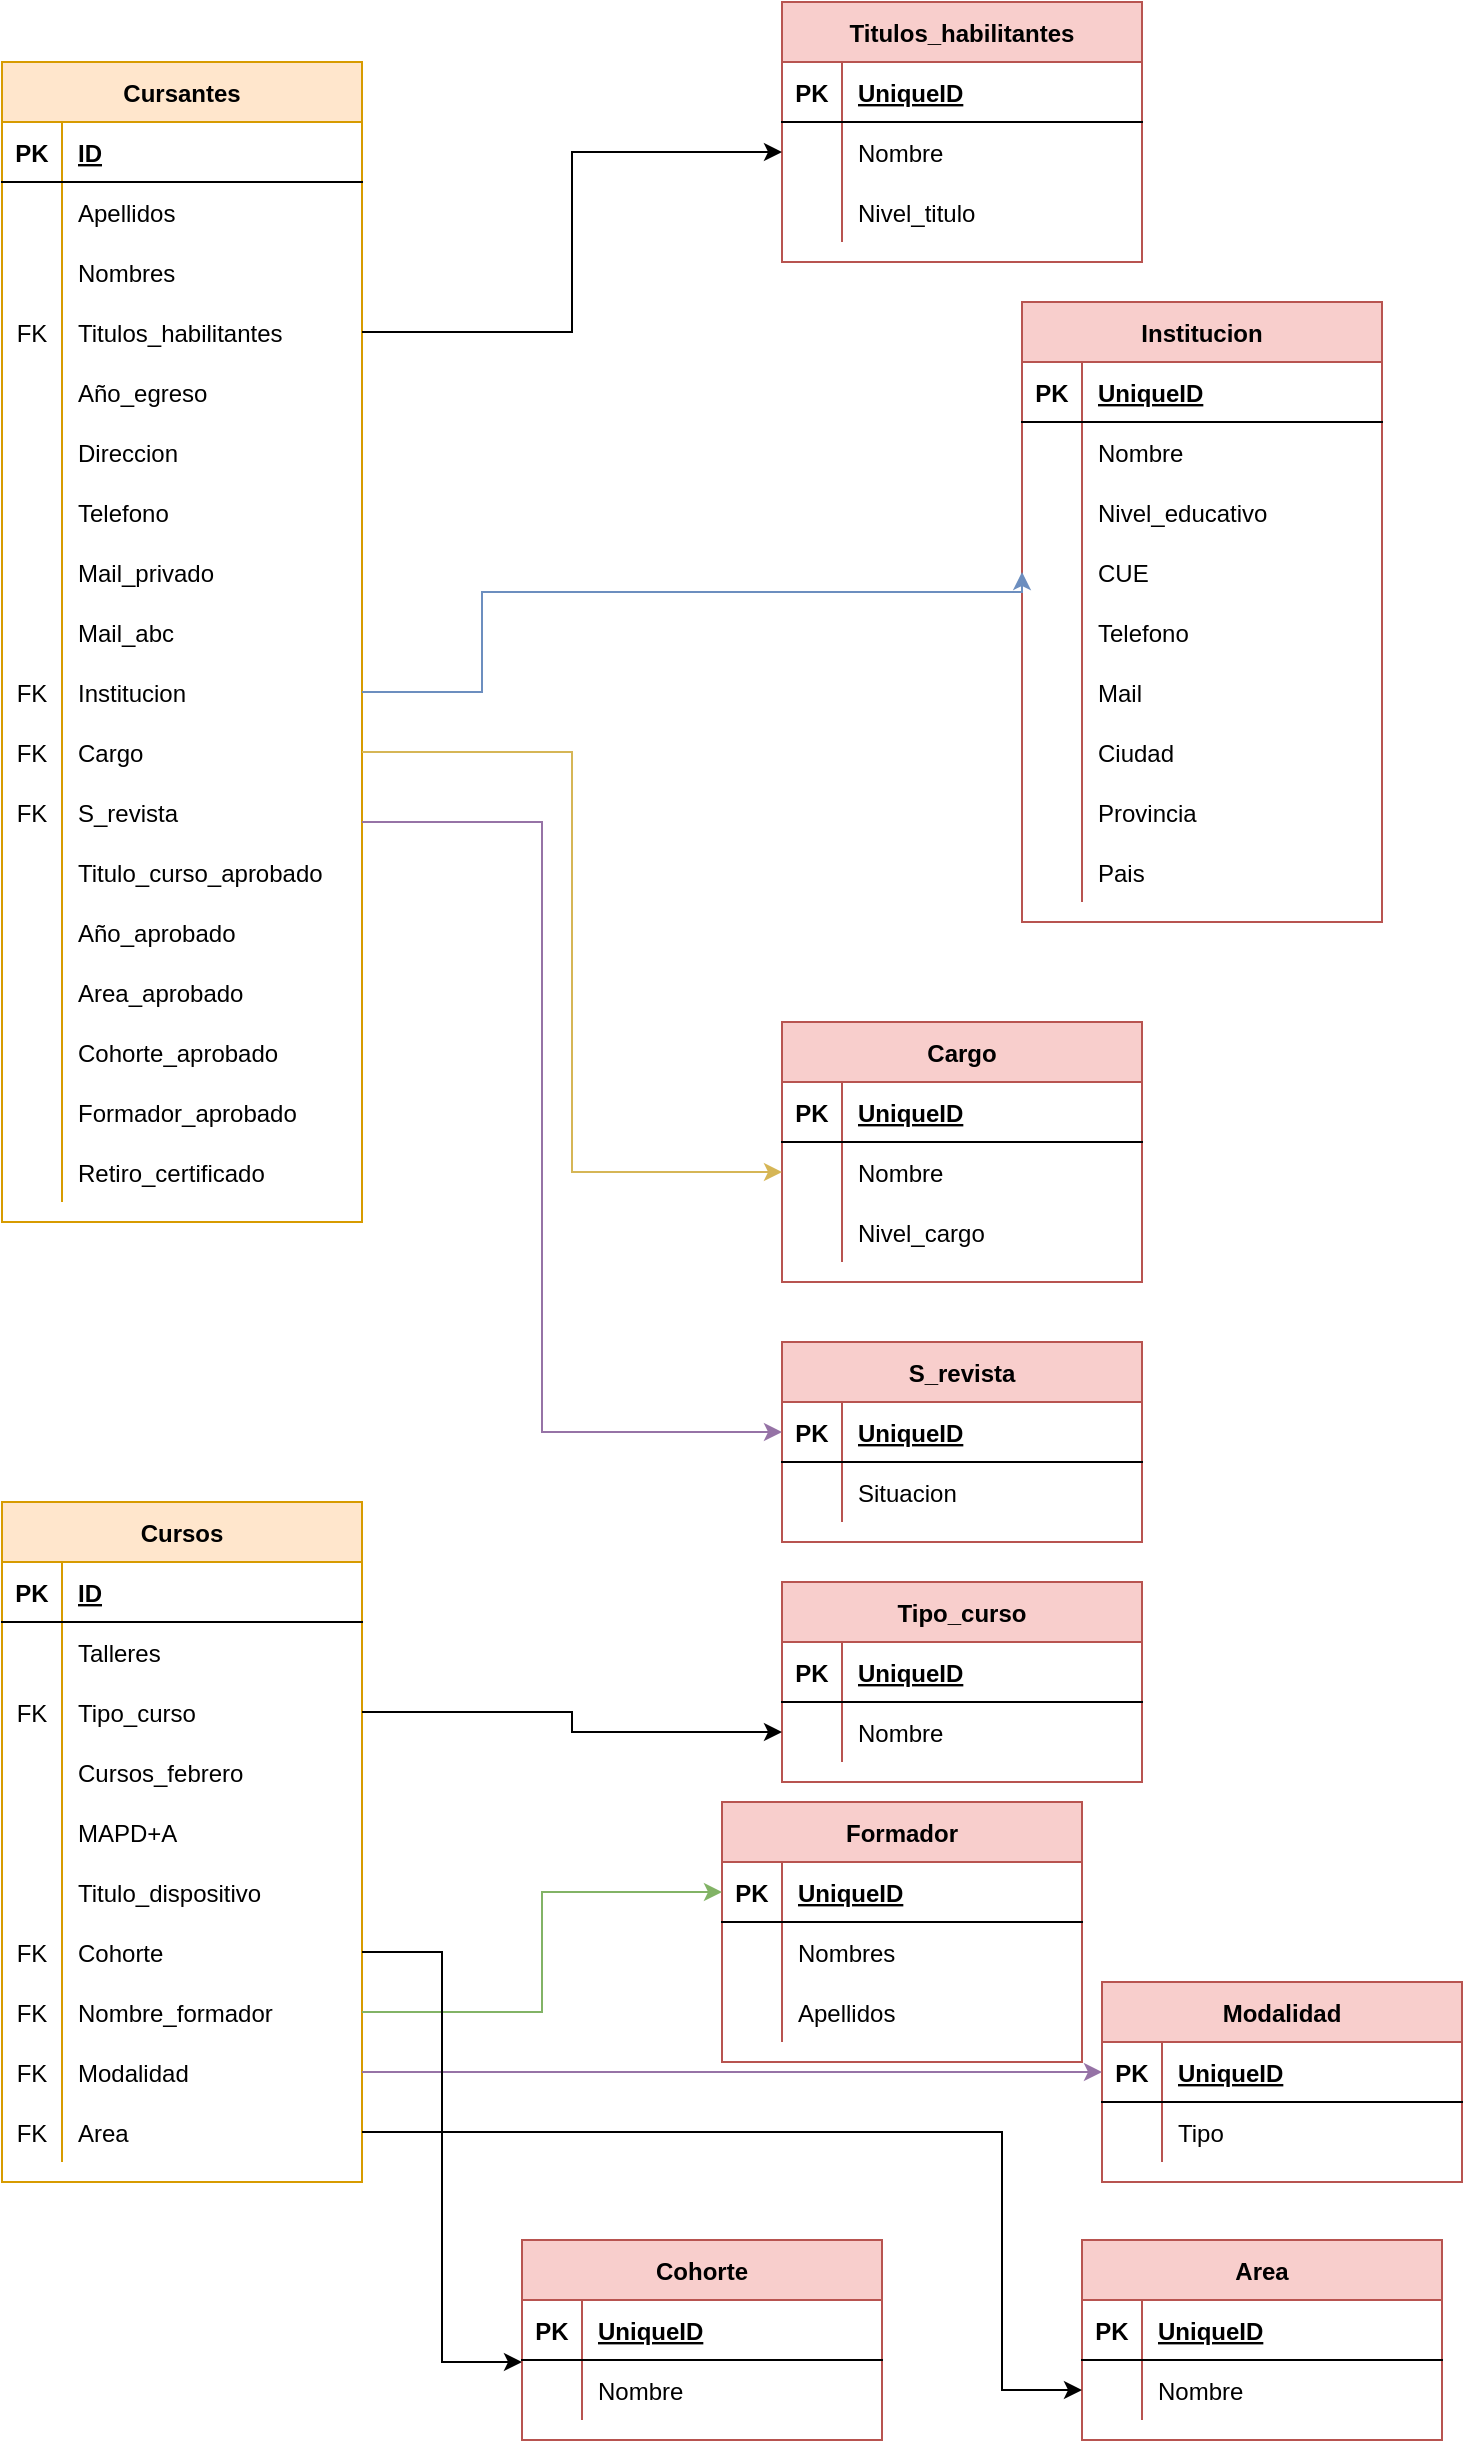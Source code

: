 <mxfile version="20.2.3" type="device"><diagram id="FNRrvBhP9yRuaOFuhVMb" name="Page-1"><mxGraphModel dx="868" dy="591" grid="1" gridSize="10" guides="1" tooltips="1" connect="1" arrows="1" fold="1" page="1" pageScale="1" pageWidth="827" pageHeight="1169" math="0" shadow="0"><root><mxCell id="0"/><mxCell id="1" parent="0"/><mxCell id="vqugeQpYWhQX2LAvd19Z-1" value="Cursantes" style="shape=table;startSize=30;container=1;collapsible=1;childLayout=tableLayout;fixedRows=1;rowLines=0;fontStyle=1;align=center;resizeLast=1;fillColor=#ffe6cc;strokeColor=#d79b00;" parent="1" vertex="1"><mxGeometry x="80" y="80" width="180" height="580" as="geometry"/></mxCell><mxCell id="vqugeQpYWhQX2LAvd19Z-2" value="" style="shape=tableRow;horizontal=0;startSize=0;swimlaneHead=0;swimlaneBody=0;fillColor=none;collapsible=0;dropTarget=0;points=[[0,0.5],[1,0.5]];portConstraint=eastwest;top=0;left=0;right=0;bottom=1;" parent="vqugeQpYWhQX2LAvd19Z-1" vertex="1"><mxGeometry y="30" width="180" height="30" as="geometry"/></mxCell><mxCell id="vqugeQpYWhQX2LAvd19Z-3" value="PK" style="shape=partialRectangle;connectable=0;fillColor=none;top=0;left=0;bottom=0;right=0;fontStyle=1;overflow=hidden;" parent="vqugeQpYWhQX2LAvd19Z-2" vertex="1"><mxGeometry width="30" height="30" as="geometry"><mxRectangle width="30" height="30" as="alternateBounds"/></mxGeometry></mxCell><mxCell id="vqugeQpYWhQX2LAvd19Z-4" value="ID" style="shape=partialRectangle;connectable=0;fillColor=none;top=0;left=0;bottom=0;right=0;align=left;spacingLeft=6;fontStyle=5;overflow=hidden;" parent="vqugeQpYWhQX2LAvd19Z-2" vertex="1"><mxGeometry x="30" width="150" height="30" as="geometry"><mxRectangle width="150" height="30" as="alternateBounds"/></mxGeometry></mxCell><mxCell id="vqugeQpYWhQX2LAvd19Z-5" value="" style="shape=tableRow;horizontal=0;startSize=0;swimlaneHead=0;swimlaneBody=0;fillColor=none;collapsible=0;dropTarget=0;points=[[0,0.5],[1,0.5]];portConstraint=eastwest;top=0;left=0;right=0;bottom=0;" parent="vqugeQpYWhQX2LAvd19Z-1" vertex="1"><mxGeometry y="60" width="180" height="30" as="geometry"/></mxCell><mxCell id="vqugeQpYWhQX2LAvd19Z-6" value="" style="shape=partialRectangle;connectable=0;fillColor=none;top=0;left=0;bottom=0;right=0;editable=1;overflow=hidden;" parent="vqugeQpYWhQX2LAvd19Z-5" vertex="1"><mxGeometry width="30" height="30" as="geometry"><mxRectangle width="30" height="30" as="alternateBounds"/></mxGeometry></mxCell><mxCell id="vqugeQpYWhQX2LAvd19Z-7" value="Apellidos    " style="shape=partialRectangle;connectable=0;fillColor=none;top=0;left=0;bottom=0;right=0;align=left;spacingLeft=6;overflow=hidden;" parent="vqugeQpYWhQX2LAvd19Z-5" vertex="1"><mxGeometry x="30" width="150" height="30" as="geometry"><mxRectangle width="150" height="30" as="alternateBounds"/></mxGeometry></mxCell><mxCell id="vqugeQpYWhQX2LAvd19Z-8" value="" style="shape=tableRow;horizontal=0;startSize=0;swimlaneHead=0;swimlaneBody=0;fillColor=none;collapsible=0;dropTarget=0;points=[[0,0.5],[1,0.5]];portConstraint=eastwest;top=0;left=0;right=0;bottom=0;" parent="vqugeQpYWhQX2LAvd19Z-1" vertex="1"><mxGeometry y="90" width="180" height="30" as="geometry"/></mxCell><mxCell id="vqugeQpYWhQX2LAvd19Z-9" value="" style="shape=partialRectangle;connectable=0;fillColor=none;top=0;left=0;bottom=0;right=0;editable=1;overflow=hidden;" parent="vqugeQpYWhQX2LAvd19Z-8" vertex="1"><mxGeometry width="30" height="30" as="geometry"><mxRectangle width="30" height="30" as="alternateBounds"/></mxGeometry></mxCell><mxCell id="vqugeQpYWhQX2LAvd19Z-10" value="Nombres" style="shape=partialRectangle;connectable=0;fillColor=none;top=0;left=0;bottom=0;right=0;align=left;spacingLeft=6;overflow=hidden;" parent="vqugeQpYWhQX2LAvd19Z-8" vertex="1"><mxGeometry x="30" width="150" height="30" as="geometry"><mxRectangle width="150" height="30" as="alternateBounds"/></mxGeometry></mxCell><mxCell id="vqugeQpYWhQX2LAvd19Z-11" value="" style="shape=tableRow;horizontal=0;startSize=0;swimlaneHead=0;swimlaneBody=0;fillColor=none;collapsible=0;dropTarget=0;points=[[0,0.5],[1,0.5]];portConstraint=eastwest;top=0;left=0;right=0;bottom=0;" parent="vqugeQpYWhQX2LAvd19Z-1" vertex="1"><mxGeometry y="120" width="180" height="30" as="geometry"/></mxCell><mxCell id="vqugeQpYWhQX2LAvd19Z-12" value="FK" style="shape=partialRectangle;connectable=0;fillColor=none;top=0;left=0;bottom=0;right=0;editable=1;overflow=hidden;" parent="vqugeQpYWhQX2LAvd19Z-11" vertex="1"><mxGeometry width="30" height="30" as="geometry"><mxRectangle width="30" height="30" as="alternateBounds"/></mxGeometry></mxCell><mxCell id="vqugeQpYWhQX2LAvd19Z-13" value="Titulos_habilitantes" style="shape=partialRectangle;connectable=0;fillColor=none;top=0;left=0;bottom=0;right=0;align=left;spacingLeft=6;overflow=hidden;" parent="vqugeQpYWhQX2LAvd19Z-11" vertex="1"><mxGeometry x="30" width="150" height="30" as="geometry"><mxRectangle width="150" height="30" as="alternateBounds"/></mxGeometry></mxCell><mxCell id="vqugeQpYWhQX2LAvd19Z-21" value="" style="shape=tableRow;horizontal=0;startSize=0;swimlaneHead=0;swimlaneBody=0;fillColor=none;collapsible=0;dropTarget=0;points=[[0,0.5],[1,0.5]];portConstraint=eastwest;top=0;left=0;right=0;bottom=0;" parent="vqugeQpYWhQX2LAvd19Z-1" vertex="1"><mxGeometry y="150" width="180" height="30" as="geometry"/></mxCell><mxCell id="vqugeQpYWhQX2LAvd19Z-22" value="" style="shape=partialRectangle;connectable=0;fillColor=none;top=0;left=0;bottom=0;right=0;editable=1;overflow=hidden;" parent="vqugeQpYWhQX2LAvd19Z-21" vertex="1"><mxGeometry width="30" height="30" as="geometry"><mxRectangle width="30" height="30" as="alternateBounds"/></mxGeometry></mxCell><mxCell id="vqugeQpYWhQX2LAvd19Z-23" value="Año_egreso" style="shape=partialRectangle;connectable=0;fillColor=none;top=0;left=0;bottom=0;right=0;align=left;spacingLeft=6;overflow=hidden;" parent="vqugeQpYWhQX2LAvd19Z-21" vertex="1"><mxGeometry x="30" width="150" height="30" as="geometry"><mxRectangle width="150" height="30" as="alternateBounds"/></mxGeometry></mxCell><mxCell id="vqugeQpYWhQX2LAvd19Z-30" value="" style="shape=tableRow;horizontal=0;startSize=0;swimlaneHead=0;swimlaneBody=0;fillColor=none;collapsible=0;dropTarget=0;points=[[0,0.5],[1,0.5]];portConstraint=eastwest;top=0;left=0;right=0;bottom=0;" parent="vqugeQpYWhQX2LAvd19Z-1" vertex="1"><mxGeometry y="180" width="180" height="30" as="geometry"/></mxCell><mxCell id="vqugeQpYWhQX2LAvd19Z-31" value="" style="shape=partialRectangle;connectable=0;fillColor=none;top=0;left=0;bottom=0;right=0;editable=1;overflow=hidden;" parent="vqugeQpYWhQX2LAvd19Z-30" vertex="1"><mxGeometry width="30" height="30" as="geometry"><mxRectangle width="30" height="30" as="alternateBounds"/></mxGeometry></mxCell><mxCell id="vqugeQpYWhQX2LAvd19Z-32" value="Direccion" style="shape=partialRectangle;connectable=0;fillColor=none;top=0;left=0;bottom=0;right=0;align=left;spacingLeft=6;overflow=hidden;" parent="vqugeQpYWhQX2LAvd19Z-30" vertex="1"><mxGeometry x="30" width="150" height="30" as="geometry"><mxRectangle width="150" height="30" as="alternateBounds"/></mxGeometry></mxCell><mxCell id="vqugeQpYWhQX2LAvd19Z-33" value="" style="shape=tableRow;horizontal=0;startSize=0;swimlaneHead=0;swimlaneBody=0;fillColor=none;collapsible=0;dropTarget=0;points=[[0,0.5],[1,0.5]];portConstraint=eastwest;top=0;left=0;right=0;bottom=0;" parent="vqugeQpYWhQX2LAvd19Z-1" vertex="1"><mxGeometry y="210" width="180" height="30" as="geometry"/></mxCell><mxCell id="vqugeQpYWhQX2LAvd19Z-34" value="" style="shape=partialRectangle;connectable=0;fillColor=none;top=0;left=0;bottom=0;right=0;editable=1;overflow=hidden;" parent="vqugeQpYWhQX2LAvd19Z-33" vertex="1"><mxGeometry width="30" height="30" as="geometry"><mxRectangle width="30" height="30" as="alternateBounds"/></mxGeometry></mxCell><mxCell id="vqugeQpYWhQX2LAvd19Z-35" value="Telefono" style="shape=partialRectangle;connectable=0;fillColor=none;top=0;left=0;bottom=0;right=0;align=left;spacingLeft=6;overflow=hidden;" parent="vqugeQpYWhQX2LAvd19Z-33" vertex="1"><mxGeometry x="30" width="150" height="30" as="geometry"><mxRectangle width="150" height="30" as="alternateBounds"/></mxGeometry></mxCell><mxCell id="vqugeQpYWhQX2LAvd19Z-36" value="" style="shape=tableRow;horizontal=0;startSize=0;swimlaneHead=0;swimlaneBody=0;fillColor=none;collapsible=0;dropTarget=0;points=[[0,0.5],[1,0.5]];portConstraint=eastwest;top=0;left=0;right=0;bottom=0;" parent="vqugeQpYWhQX2LAvd19Z-1" vertex="1"><mxGeometry y="240" width="180" height="30" as="geometry"/></mxCell><mxCell id="vqugeQpYWhQX2LAvd19Z-37" value="" style="shape=partialRectangle;connectable=0;fillColor=none;top=0;left=0;bottom=0;right=0;editable=1;overflow=hidden;" parent="vqugeQpYWhQX2LAvd19Z-36" vertex="1"><mxGeometry width="30" height="30" as="geometry"><mxRectangle width="30" height="30" as="alternateBounds"/></mxGeometry></mxCell><mxCell id="vqugeQpYWhQX2LAvd19Z-38" value="Mail_privado" style="shape=partialRectangle;connectable=0;fillColor=none;top=0;left=0;bottom=0;right=0;align=left;spacingLeft=6;overflow=hidden;" parent="vqugeQpYWhQX2LAvd19Z-36" vertex="1"><mxGeometry x="30" width="150" height="30" as="geometry"><mxRectangle width="150" height="30" as="alternateBounds"/></mxGeometry></mxCell><mxCell id="vqugeQpYWhQX2LAvd19Z-39" value="" style="shape=tableRow;horizontal=0;startSize=0;swimlaneHead=0;swimlaneBody=0;fillColor=none;collapsible=0;dropTarget=0;points=[[0,0.5],[1,0.5]];portConstraint=eastwest;top=0;left=0;right=0;bottom=0;" parent="vqugeQpYWhQX2LAvd19Z-1" vertex="1"><mxGeometry y="270" width="180" height="30" as="geometry"/></mxCell><mxCell id="vqugeQpYWhQX2LAvd19Z-40" value="" style="shape=partialRectangle;connectable=0;fillColor=none;top=0;left=0;bottom=0;right=0;editable=1;overflow=hidden;" parent="vqugeQpYWhQX2LAvd19Z-39" vertex="1"><mxGeometry width="30" height="30" as="geometry"><mxRectangle width="30" height="30" as="alternateBounds"/></mxGeometry></mxCell><mxCell id="vqugeQpYWhQX2LAvd19Z-41" value="Mail_abc" style="shape=partialRectangle;connectable=0;fillColor=none;top=0;left=0;bottom=0;right=0;align=left;spacingLeft=6;overflow=hidden;" parent="vqugeQpYWhQX2LAvd19Z-39" vertex="1"><mxGeometry x="30" width="150" height="30" as="geometry"><mxRectangle width="150" height="30" as="alternateBounds"/></mxGeometry></mxCell><mxCell id="vqugeQpYWhQX2LAvd19Z-45" value="" style="shape=tableRow;horizontal=0;startSize=0;swimlaneHead=0;swimlaneBody=0;fillColor=none;collapsible=0;dropTarget=0;points=[[0,0.5],[1,0.5]];portConstraint=eastwest;top=0;left=0;right=0;bottom=0;" parent="vqugeQpYWhQX2LAvd19Z-1" vertex="1"><mxGeometry y="300" width="180" height="30" as="geometry"/></mxCell><mxCell id="vqugeQpYWhQX2LAvd19Z-46" value="FK" style="shape=partialRectangle;connectable=0;fillColor=none;top=0;left=0;bottom=0;right=0;editable=1;overflow=hidden;" parent="vqugeQpYWhQX2LAvd19Z-45" vertex="1"><mxGeometry width="30" height="30" as="geometry"><mxRectangle width="30" height="30" as="alternateBounds"/></mxGeometry></mxCell><mxCell id="vqugeQpYWhQX2LAvd19Z-47" value="Institucion" style="shape=partialRectangle;connectable=0;fillColor=none;top=0;left=0;bottom=0;right=0;align=left;spacingLeft=6;overflow=hidden;" parent="vqugeQpYWhQX2LAvd19Z-45" vertex="1"><mxGeometry x="30" width="150" height="30" as="geometry"><mxRectangle width="150" height="30" as="alternateBounds"/></mxGeometry></mxCell><mxCell id="vqugeQpYWhQX2LAvd19Z-51" value="" style="shape=tableRow;horizontal=0;startSize=0;swimlaneHead=0;swimlaneBody=0;fillColor=none;collapsible=0;dropTarget=0;points=[[0,0.5],[1,0.5]];portConstraint=eastwest;top=0;left=0;right=0;bottom=0;" parent="vqugeQpYWhQX2LAvd19Z-1" vertex="1"><mxGeometry y="330" width="180" height="30" as="geometry"/></mxCell><mxCell id="vqugeQpYWhQX2LAvd19Z-52" value="FK" style="shape=partialRectangle;connectable=0;fillColor=none;top=0;left=0;bottom=0;right=0;editable=1;overflow=hidden;" parent="vqugeQpYWhQX2LAvd19Z-51" vertex="1"><mxGeometry width="30" height="30" as="geometry"><mxRectangle width="30" height="30" as="alternateBounds"/></mxGeometry></mxCell><mxCell id="vqugeQpYWhQX2LAvd19Z-53" value="Cargo" style="shape=partialRectangle;connectable=0;fillColor=none;top=0;left=0;bottom=0;right=0;align=left;spacingLeft=6;overflow=hidden;" parent="vqugeQpYWhQX2LAvd19Z-51" vertex="1"><mxGeometry x="30" width="150" height="30" as="geometry"><mxRectangle width="150" height="30" as="alternateBounds"/></mxGeometry></mxCell><mxCell id="vqugeQpYWhQX2LAvd19Z-57" value="" style="shape=tableRow;horizontal=0;startSize=0;swimlaneHead=0;swimlaneBody=0;fillColor=none;collapsible=0;dropTarget=0;points=[[0,0.5],[1,0.5]];portConstraint=eastwest;top=0;left=0;right=0;bottom=0;" parent="vqugeQpYWhQX2LAvd19Z-1" vertex="1"><mxGeometry y="360" width="180" height="30" as="geometry"/></mxCell><mxCell id="vqugeQpYWhQX2LAvd19Z-58" value="FK" style="shape=partialRectangle;connectable=0;fillColor=none;top=0;left=0;bottom=0;right=0;editable=1;overflow=hidden;" parent="vqugeQpYWhQX2LAvd19Z-57" vertex="1"><mxGeometry width="30" height="30" as="geometry"><mxRectangle width="30" height="30" as="alternateBounds"/></mxGeometry></mxCell><mxCell id="vqugeQpYWhQX2LAvd19Z-59" value="S_revista" style="shape=partialRectangle;connectable=0;fillColor=none;top=0;left=0;bottom=0;right=0;align=left;spacingLeft=6;overflow=hidden;" parent="vqugeQpYWhQX2LAvd19Z-57" vertex="1"><mxGeometry x="30" width="150" height="30" as="geometry"><mxRectangle width="150" height="30" as="alternateBounds"/></mxGeometry></mxCell><mxCell id="vqugeQpYWhQX2LAvd19Z-60" value="" style="shape=tableRow;horizontal=0;startSize=0;swimlaneHead=0;swimlaneBody=0;fillColor=none;collapsible=0;dropTarget=0;points=[[0,0.5],[1,0.5]];portConstraint=eastwest;top=0;left=0;right=0;bottom=0;" parent="vqugeQpYWhQX2LAvd19Z-1" vertex="1"><mxGeometry y="390" width="180" height="30" as="geometry"/></mxCell><mxCell id="vqugeQpYWhQX2LAvd19Z-61" value="" style="shape=partialRectangle;connectable=0;fillColor=none;top=0;left=0;bottom=0;right=0;editable=1;overflow=hidden;" parent="vqugeQpYWhQX2LAvd19Z-60" vertex="1"><mxGeometry width="30" height="30" as="geometry"><mxRectangle width="30" height="30" as="alternateBounds"/></mxGeometry></mxCell><mxCell id="vqugeQpYWhQX2LAvd19Z-62" value="Titulo_curso_aprobado" style="shape=partialRectangle;connectable=0;fillColor=none;top=0;left=0;bottom=0;right=0;align=left;spacingLeft=6;overflow=hidden;" parent="vqugeQpYWhQX2LAvd19Z-60" vertex="1"><mxGeometry x="30" width="150" height="30" as="geometry"><mxRectangle width="150" height="30" as="alternateBounds"/></mxGeometry></mxCell><mxCell id="vqugeQpYWhQX2LAvd19Z-63" value="" style="shape=tableRow;horizontal=0;startSize=0;swimlaneHead=0;swimlaneBody=0;fillColor=none;collapsible=0;dropTarget=0;points=[[0,0.5],[1,0.5]];portConstraint=eastwest;top=0;left=0;right=0;bottom=0;" parent="vqugeQpYWhQX2LAvd19Z-1" vertex="1"><mxGeometry y="420" width="180" height="30" as="geometry"/></mxCell><mxCell id="vqugeQpYWhQX2LAvd19Z-64" value="" style="shape=partialRectangle;connectable=0;fillColor=none;top=0;left=0;bottom=0;right=0;editable=1;overflow=hidden;" parent="vqugeQpYWhQX2LAvd19Z-63" vertex="1"><mxGeometry width="30" height="30" as="geometry"><mxRectangle width="30" height="30" as="alternateBounds"/></mxGeometry></mxCell><mxCell id="vqugeQpYWhQX2LAvd19Z-65" value="Año_aprobado" style="shape=partialRectangle;connectable=0;fillColor=none;top=0;left=0;bottom=0;right=0;align=left;spacingLeft=6;overflow=hidden;" parent="vqugeQpYWhQX2LAvd19Z-63" vertex="1"><mxGeometry x="30" width="150" height="30" as="geometry"><mxRectangle width="150" height="30" as="alternateBounds"/></mxGeometry></mxCell><mxCell id="vqugeQpYWhQX2LAvd19Z-66" value="" style="shape=tableRow;horizontal=0;startSize=0;swimlaneHead=0;swimlaneBody=0;fillColor=none;collapsible=0;dropTarget=0;points=[[0,0.5],[1,0.5]];portConstraint=eastwest;top=0;left=0;right=0;bottom=0;" parent="vqugeQpYWhQX2LAvd19Z-1" vertex="1"><mxGeometry y="450" width="180" height="30" as="geometry"/></mxCell><mxCell id="vqugeQpYWhQX2LAvd19Z-67" value="" style="shape=partialRectangle;connectable=0;fillColor=none;top=0;left=0;bottom=0;right=0;editable=1;overflow=hidden;" parent="vqugeQpYWhQX2LAvd19Z-66" vertex="1"><mxGeometry width="30" height="30" as="geometry"><mxRectangle width="30" height="30" as="alternateBounds"/></mxGeometry></mxCell><mxCell id="vqugeQpYWhQX2LAvd19Z-68" value="Area_aprobado" style="shape=partialRectangle;connectable=0;fillColor=none;top=0;left=0;bottom=0;right=0;align=left;spacingLeft=6;overflow=hidden;" parent="vqugeQpYWhQX2LAvd19Z-66" vertex="1"><mxGeometry x="30" width="150" height="30" as="geometry"><mxRectangle width="150" height="30" as="alternateBounds"/></mxGeometry></mxCell><mxCell id="vqugeQpYWhQX2LAvd19Z-69" value="" style="shape=tableRow;horizontal=0;startSize=0;swimlaneHead=0;swimlaneBody=0;fillColor=none;collapsible=0;dropTarget=0;points=[[0,0.5],[1,0.5]];portConstraint=eastwest;top=0;left=0;right=0;bottom=0;" parent="vqugeQpYWhQX2LAvd19Z-1" vertex="1"><mxGeometry y="480" width="180" height="30" as="geometry"/></mxCell><mxCell id="vqugeQpYWhQX2LAvd19Z-70" value="" style="shape=partialRectangle;connectable=0;fillColor=none;top=0;left=0;bottom=0;right=0;editable=1;overflow=hidden;" parent="vqugeQpYWhQX2LAvd19Z-69" vertex="1"><mxGeometry width="30" height="30" as="geometry"><mxRectangle width="30" height="30" as="alternateBounds"/></mxGeometry></mxCell><mxCell id="vqugeQpYWhQX2LAvd19Z-71" value="Cohorte_aprobado" style="shape=partialRectangle;connectable=0;fillColor=none;top=0;left=0;bottom=0;right=0;align=left;spacingLeft=6;overflow=hidden;" parent="vqugeQpYWhQX2LAvd19Z-69" vertex="1"><mxGeometry x="30" width="150" height="30" as="geometry"><mxRectangle width="150" height="30" as="alternateBounds"/></mxGeometry></mxCell><mxCell id="vqugeQpYWhQX2LAvd19Z-72" value="" style="shape=tableRow;horizontal=0;startSize=0;swimlaneHead=0;swimlaneBody=0;fillColor=none;collapsible=0;dropTarget=0;points=[[0,0.5],[1,0.5]];portConstraint=eastwest;top=0;left=0;right=0;bottom=0;" parent="vqugeQpYWhQX2LAvd19Z-1" vertex="1"><mxGeometry y="510" width="180" height="30" as="geometry"/></mxCell><mxCell id="vqugeQpYWhQX2LAvd19Z-73" value="" style="shape=partialRectangle;connectable=0;fillColor=none;top=0;left=0;bottom=0;right=0;editable=1;overflow=hidden;" parent="vqugeQpYWhQX2LAvd19Z-72" vertex="1"><mxGeometry width="30" height="30" as="geometry"><mxRectangle width="30" height="30" as="alternateBounds"/></mxGeometry></mxCell><mxCell id="vqugeQpYWhQX2LAvd19Z-74" value="Formador_aprobado" style="shape=partialRectangle;connectable=0;fillColor=none;top=0;left=0;bottom=0;right=0;align=left;spacingLeft=6;overflow=hidden;" parent="vqugeQpYWhQX2LAvd19Z-72" vertex="1"><mxGeometry x="30" width="150" height="30" as="geometry"><mxRectangle width="150" height="30" as="alternateBounds"/></mxGeometry></mxCell><mxCell id="vqugeQpYWhQX2LAvd19Z-75" value="" style="shape=tableRow;horizontal=0;startSize=0;swimlaneHead=0;swimlaneBody=0;fillColor=none;collapsible=0;dropTarget=0;points=[[0,0.5],[1,0.5]];portConstraint=eastwest;top=0;left=0;right=0;bottom=0;" parent="vqugeQpYWhQX2LAvd19Z-1" vertex="1"><mxGeometry y="540" width="180" height="30" as="geometry"/></mxCell><mxCell id="vqugeQpYWhQX2LAvd19Z-76" value="" style="shape=partialRectangle;connectable=0;fillColor=none;top=0;left=0;bottom=0;right=0;editable=1;overflow=hidden;" parent="vqugeQpYWhQX2LAvd19Z-75" vertex="1"><mxGeometry width="30" height="30" as="geometry"><mxRectangle width="30" height="30" as="alternateBounds"/></mxGeometry></mxCell><mxCell id="vqugeQpYWhQX2LAvd19Z-77" value="Retiro_certificado" style="shape=partialRectangle;connectable=0;fillColor=none;top=0;left=0;bottom=0;right=0;align=left;spacingLeft=6;overflow=hidden;" parent="vqugeQpYWhQX2LAvd19Z-75" vertex="1"><mxGeometry x="30" width="150" height="30" as="geometry"><mxRectangle width="150" height="30" as="alternateBounds"/></mxGeometry></mxCell><mxCell id="vqugeQpYWhQX2LAvd19Z-149" value="Titulos_habilitantes" style="shape=table;startSize=30;container=1;collapsible=1;childLayout=tableLayout;fixedRows=1;rowLines=0;fontStyle=1;align=center;resizeLast=1;strokeWidth=1;fillColor=#f8cecc;strokeColor=#b85450;" parent="1" vertex="1"><mxGeometry x="470" y="50" width="180" height="130" as="geometry"/></mxCell><mxCell id="vqugeQpYWhQX2LAvd19Z-150" value="" style="shape=tableRow;horizontal=0;startSize=0;swimlaneHead=0;swimlaneBody=0;fillColor=none;collapsible=0;dropTarget=0;points=[[0,0.5],[1,0.5]];portConstraint=eastwest;top=0;left=0;right=0;bottom=1;strokeWidth=1;" parent="vqugeQpYWhQX2LAvd19Z-149" vertex="1"><mxGeometry y="30" width="180" height="30" as="geometry"/></mxCell><mxCell id="vqugeQpYWhQX2LAvd19Z-151" value="PK" style="shape=partialRectangle;connectable=0;fillColor=none;top=0;left=0;bottom=0;right=0;fontStyle=1;overflow=hidden;strokeWidth=1;" parent="vqugeQpYWhQX2LAvd19Z-150" vertex="1"><mxGeometry width="30" height="30" as="geometry"><mxRectangle width="30" height="30" as="alternateBounds"/></mxGeometry></mxCell><mxCell id="vqugeQpYWhQX2LAvd19Z-152" value="UniqueID" style="shape=partialRectangle;connectable=0;fillColor=none;top=0;left=0;bottom=0;right=0;align=left;spacingLeft=6;fontStyle=5;overflow=hidden;strokeWidth=1;" parent="vqugeQpYWhQX2LAvd19Z-150" vertex="1"><mxGeometry x="30" width="150" height="30" as="geometry"><mxRectangle width="150" height="30" as="alternateBounds"/></mxGeometry></mxCell><mxCell id="vqugeQpYWhQX2LAvd19Z-153" value="" style="shape=tableRow;horizontal=0;startSize=0;swimlaneHead=0;swimlaneBody=0;fillColor=none;collapsible=0;dropTarget=0;points=[[0,0.5],[1,0.5]];portConstraint=eastwest;top=0;left=0;right=0;bottom=0;strokeWidth=1;" parent="vqugeQpYWhQX2LAvd19Z-149" vertex="1"><mxGeometry y="60" width="180" height="30" as="geometry"/></mxCell><mxCell id="vqugeQpYWhQX2LAvd19Z-154" value="" style="shape=partialRectangle;connectable=0;fillColor=none;top=0;left=0;bottom=0;right=0;editable=1;overflow=hidden;strokeWidth=1;" parent="vqugeQpYWhQX2LAvd19Z-153" vertex="1"><mxGeometry width="30" height="30" as="geometry"><mxRectangle width="30" height="30" as="alternateBounds"/></mxGeometry></mxCell><mxCell id="vqugeQpYWhQX2LAvd19Z-155" value="Nombre" style="shape=partialRectangle;connectable=0;fillColor=none;top=0;left=0;bottom=0;right=0;align=left;spacingLeft=6;overflow=hidden;strokeWidth=1;" parent="vqugeQpYWhQX2LAvd19Z-153" vertex="1"><mxGeometry x="30" width="150" height="30" as="geometry"><mxRectangle width="150" height="30" as="alternateBounds"/></mxGeometry></mxCell><mxCell id="vqugeQpYWhQX2LAvd19Z-156" value="" style="shape=tableRow;horizontal=0;startSize=0;swimlaneHead=0;swimlaneBody=0;fillColor=none;collapsible=0;dropTarget=0;points=[[0,0.5],[1,0.5]];portConstraint=eastwest;top=0;left=0;right=0;bottom=0;strokeWidth=1;" parent="vqugeQpYWhQX2LAvd19Z-149" vertex="1"><mxGeometry y="90" width="180" height="30" as="geometry"/></mxCell><mxCell id="vqugeQpYWhQX2LAvd19Z-157" value="" style="shape=partialRectangle;connectable=0;fillColor=none;top=0;left=0;bottom=0;right=0;editable=1;overflow=hidden;strokeWidth=1;" parent="vqugeQpYWhQX2LAvd19Z-156" vertex="1"><mxGeometry width="30" height="30" as="geometry"><mxRectangle width="30" height="30" as="alternateBounds"/></mxGeometry></mxCell><mxCell id="vqugeQpYWhQX2LAvd19Z-158" value="Nivel_titulo" style="shape=partialRectangle;connectable=0;fillColor=none;top=0;left=0;bottom=0;right=0;align=left;spacingLeft=6;overflow=hidden;strokeWidth=1;" parent="vqugeQpYWhQX2LAvd19Z-156" vertex="1"><mxGeometry x="30" width="150" height="30" as="geometry"><mxRectangle width="150" height="30" as="alternateBounds"/></mxGeometry></mxCell><mxCell id="vqugeQpYWhQX2LAvd19Z-162" style="edgeStyle=orthogonalEdgeStyle;rounded=0;orthogonalLoop=1;jettySize=auto;html=1;entryX=0;entryY=0.5;entryDx=0;entryDy=0;" parent="1" source="vqugeQpYWhQX2LAvd19Z-11" target="vqugeQpYWhQX2LAvd19Z-153" edge="1"><mxGeometry relative="1" as="geometry"/></mxCell><mxCell id="vqugeQpYWhQX2LAvd19Z-164" value="Institucion" style="shape=table;startSize=30;container=1;collapsible=1;childLayout=tableLayout;fixedRows=1;rowLines=0;fontStyle=1;align=center;resizeLast=1;strokeWidth=1;fillColor=#f8cecc;strokeColor=#b85450;" parent="1" vertex="1"><mxGeometry x="590" y="200" width="180" height="310" as="geometry"/></mxCell><mxCell id="vqugeQpYWhQX2LAvd19Z-165" value="" style="shape=tableRow;horizontal=0;startSize=0;swimlaneHead=0;swimlaneBody=0;fillColor=none;collapsible=0;dropTarget=0;points=[[0,0.5],[1,0.5]];portConstraint=eastwest;top=0;left=0;right=0;bottom=1;strokeWidth=1;" parent="vqugeQpYWhQX2LAvd19Z-164" vertex="1"><mxGeometry y="30" width="180" height="30" as="geometry"/></mxCell><mxCell id="vqugeQpYWhQX2LAvd19Z-166" value="PK" style="shape=partialRectangle;connectable=0;fillColor=none;top=0;left=0;bottom=0;right=0;fontStyle=1;overflow=hidden;strokeWidth=1;" parent="vqugeQpYWhQX2LAvd19Z-165" vertex="1"><mxGeometry width="30" height="30" as="geometry"><mxRectangle width="30" height="30" as="alternateBounds"/></mxGeometry></mxCell><mxCell id="vqugeQpYWhQX2LAvd19Z-167" value="UniqueID" style="shape=partialRectangle;connectable=0;fillColor=none;top=0;left=0;bottom=0;right=0;align=left;spacingLeft=6;fontStyle=5;overflow=hidden;strokeWidth=1;" parent="vqugeQpYWhQX2LAvd19Z-165" vertex="1"><mxGeometry x="30" width="150" height="30" as="geometry"><mxRectangle width="150" height="30" as="alternateBounds"/></mxGeometry></mxCell><mxCell id="vqugeQpYWhQX2LAvd19Z-168" value="" style="shape=tableRow;horizontal=0;startSize=0;swimlaneHead=0;swimlaneBody=0;fillColor=none;collapsible=0;dropTarget=0;points=[[0,0.5],[1,0.5]];portConstraint=eastwest;top=0;left=0;right=0;bottom=0;strokeWidth=1;" parent="vqugeQpYWhQX2LAvd19Z-164" vertex="1"><mxGeometry y="60" width="180" height="30" as="geometry"/></mxCell><mxCell id="vqugeQpYWhQX2LAvd19Z-169" value="" style="shape=partialRectangle;connectable=0;fillColor=none;top=0;left=0;bottom=0;right=0;editable=1;overflow=hidden;strokeWidth=1;" parent="vqugeQpYWhQX2LAvd19Z-168" vertex="1"><mxGeometry width="30" height="30" as="geometry"><mxRectangle width="30" height="30" as="alternateBounds"/></mxGeometry></mxCell><mxCell id="vqugeQpYWhQX2LAvd19Z-170" value="Nombre" style="shape=partialRectangle;connectable=0;fillColor=none;top=0;left=0;bottom=0;right=0;align=left;spacingLeft=6;overflow=hidden;strokeWidth=1;" parent="vqugeQpYWhQX2LAvd19Z-168" vertex="1"><mxGeometry x="30" width="150" height="30" as="geometry"><mxRectangle width="150" height="30" as="alternateBounds"/></mxGeometry></mxCell><mxCell id="vqugeQpYWhQX2LAvd19Z-171" value="" style="shape=tableRow;horizontal=0;startSize=0;swimlaneHead=0;swimlaneBody=0;fillColor=none;collapsible=0;dropTarget=0;points=[[0,0.5],[1,0.5]];portConstraint=eastwest;top=0;left=0;right=0;bottom=0;strokeWidth=1;" parent="vqugeQpYWhQX2LAvd19Z-164" vertex="1"><mxGeometry y="90" width="180" height="30" as="geometry"/></mxCell><mxCell id="vqugeQpYWhQX2LAvd19Z-172" value="" style="shape=partialRectangle;connectable=0;fillColor=none;top=0;left=0;bottom=0;right=0;editable=1;overflow=hidden;strokeWidth=1;" parent="vqugeQpYWhQX2LAvd19Z-171" vertex="1"><mxGeometry width="30" height="30" as="geometry"><mxRectangle width="30" height="30" as="alternateBounds"/></mxGeometry></mxCell><mxCell id="vqugeQpYWhQX2LAvd19Z-173" value="Nivel_educativo" style="shape=partialRectangle;connectable=0;fillColor=none;top=0;left=0;bottom=0;right=0;align=left;spacingLeft=6;overflow=hidden;strokeWidth=1;" parent="vqugeQpYWhQX2LAvd19Z-171" vertex="1"><mxGeometry x="30" width="150" height="30" as="geometry"><mxRectangle width="150" height="30" as="alternateBounds"/></mxGeometry></mxCell><mxCell id="vqugeQpYWhQX2LAvd19Z-174" value="" style="shape=tableRow;horizontal=0;startSize=0;swimlaneHead=0;swimlaneBody=0;fillColor=none;collapsible=0;dropTarget=0;points=[[0,0.5],[1,0.5]];portConstraint=eastwest;top=0;left=0;right=0;bottom=0;strokeWidth=1;" parent="vqugeQpYWhQX2LAvd19Z-164" vertex="1"><mxGeometry y="120" width="180" height="30" as="geometry"/></mxCell><mxCell id="vqugeQpYWhQX2LAvd19Z-175" value="" style="shape=partialRectangle;connectable=0;fillColor=none;top=0;left=0;bottom=0;right=0;editable=1;overflow=hidden;strokeWidth=1;" parent="vqugeQpYWhQX2LAvd19Z-174" vertex="1"><mxGeometry width="30" height="30" as="geometry"><mxRectangle width="30" height="30" as="alternateBounds"/></mxGeometry></mxCell><mxCell id="vqugeQpYWhQX2LAvd19Z-176" value="CUE" style="shape=partialRectangle;connectable=0;fillColor=none;top=0;left=0;bottom=0;right=0;align=left;spacingLeft=6;overflow=hidden;strokeWidth=1;" parent="vqugeQpYWhQX2LAvd19Z-174" vertex="1"><mxGeometry x="30" width="150" height="30" as="geometry"><mxRectangle width="150" height="30" as="alternateBounds"/></mxGeometry></mxCell><mxCell id="vqugeQpYWhQX2LAvd19Z-180" value="" style="shape=tableRow;horizontal=0;startSize=0;swimlaneHead=0;swimlaneBody=0;fillColor=none;collapsible=0;dropTarget=0;points=[[0,0.5],[1,0.5]];portConstraint=eastwest;top=0;left=0;right=0;bottom=0;strokeWidth=1;" parent="vqugeQpYWhQX2LAvd19Z-164" vertex="1"><mxGeometry y="150" width="180" height="30" as="geometry"/></mxCell><mxCell id="vqugeQpYWhQX2LAvd19Z-181" value="" style="shape=partialRectangle;connectable=0;fillColor=none;top=0;left=0;bottom=0;right=0;editable=1;overflow=hidden;strokeWidth=1;" parent="vqugeQpYWhQX2LAvd19Z-180" vertex="1"><mxGeometry width="30" height="30" as="geometry"><mxRectangle width="30" height="30" as="alternateBounds"/></mxGeometry></mxCell><mxCell id="vqugeQpYWhQX2LAvd19Z-182" value="Telefono" style="shape=partialRectangle;connectable=0;fillColor=none;top=0;left=0;bottom=0;right=0;align=left;spacingLeft=6;overflow=hidden;strokeWidth=1;" parent="vqugeQpYWhQX2LAvd19Z-180" vertex="1"><mxGeometry x="30" width="150" height="30" as="geometry"><mxRectangle width="150" height="30" as="alternateBounds"/></mxGeometry></mxCell><mxCell id="vqugeQpYWhQX2LAvd19Z-183" value="" style="shape=tableRow;horizontal=0;startSize=0;swimlaneHead=0;swimlaneBody=0;fillColor=none;collapsible=0;dropTarget=0;points=[[0,0.5],[1,0.5]];portConstraint=eastwest;top=0;left=0;right=0;bottom=0;strokeWidth=1;" parent="vqugeQpYWhQX2LAvd19Z-164" vertex="1"><mxGeometry y="180" width="180" height="30" as="geometry"/></mxCell><mxCell id="vqugeQpYWhQX2LAvd19Z-184" value="" style="shape=partialRectangle;connectable=0;fillColor=none;top=0;left=0;bottom=0;right=0;editable=1;overflow=hidden;strokeWidth=1;" parent="vqugeQpYWhQX2LAvd19Z-183" vertex="1"><mxGeometry width="30" height="30" as="geometry"><mxRectangle width="30" height="30" as="alternateBounds"/></mxGeometry></mxCell><mxCell id="vqugeQpYWhQX2LAvd19Z-185" value="Mail" style="shape=partialRectangle;connectable=0;fillColor=none;top=0;left=0;bottom=0;right=0;align=left;spacingLeft=6;overflow=hidden;strokeWidth=1;" parent="vqugeQpYWhQX2LAvd19Z-183" vertex="1"><mxGeometry x="30" width="150" height="30" as="geometry"><mxRectangle width="150" height="30" as="alternateBounds"/></mxGeometry></mxCell><mxCell id="vqugeQpYWhQX2LAvd19Z-186" value="" style="shape=tableRow;horizontal=0;startSize=0;swimlaneHead=0;swimlaneBody=0;fillColor=none;collapsible=0;dropTarget=0;points=[[0,0.5],[1,0.5]];portConstraint=eastwest;top=0;left=0;right=0;bottom=0;strokeWidth=1;" parent="vqugeQpYWhQX2LAvd19Z-164" vertex="1"><mxGeometry y="210" width="180" height="30" as="geometry"/></mxCell><mxCell id="vqugeQpYWhQX2LAvd19Z-187" value="" style="shape=partialRectangle;connectable=0;fillColor=none;top=0;left=0;bottom=0;right=0;editable=1;overflow=hidden;strokeWidth=1;" parent="vqugeQpYWhQX2LAvd19Z-186" vertex="1"><mxGeometry width="30" height="30" as="geometry"><mxRectangle width="30" height="30" as="alternateBounds"/></mxGeometry></mxCell><mxCell id="vqugeQpYWhQX2LAvd19Z-188" value="Ciudad" style="shape=partialRectangle;connectable=0;fillColor=none;top=0;left=0;bottom=0;right=0;align=left;spacingLeft=6;overflow=hidden;strokeWidth=1;" parent="vqugeQpYWhQX2LAvd19Z-186" vertex="1"><mxGeometry x="30" width="150" height="30" as="geometry"><mxRectangle width="150" height="30" as="alternateBounds"/></mxGeometry></mxCell><mxCell id="vqugeQpYWhQX2LAvd19Z-189" value="" style="shape=tableRow;horizontal=0;startSize=0;swimlaneHead=0;swimlaneBody=0;fillColor=none;collapsible=0;dropTarget=0;points=[[0,0.5],[1,0.5]];portConstraint=eastwest;top=0;left=0;right=0;bottom=0;strokeWidth=1;" parent="vqugeQpYWhQX2LAvd19Z-164" vertex="1"><mxGeometry y="240" width="180" height="30" as="geometry"/></mxCell><mxCell id="vqugeQpYWhQX2LAvd19Z-190" value="" style="shape=partialRectangle;connectable=0;fillColor=none;top=0;left=0;bottom=0;right=0;editable=1;overflow=hidden;strokeWidth=1;" parent="vqugeQpYWhQX2LAvd19Z-189" vertex="1"><mxGeometry width="30" height="30" as="geometry"><mxRectangle width="30" height="30" as="alternateBounds"/></mxGeometry></mxCell><mxCell id="vqugeQpYWhQX2LAvd19Z-191" value="Provincia" style="shape=partialRectangle;connectable=0;fillColor=none;top=0;left=0;bottom=0;right=0;align=left;spacingLeft=6;overflow=hidden;strokeWidth=1;" parent="vqugeQpYWhQX2LAvd19Z-189" vertex="1"><mxGeometry x="30" width="150" height="30" as="geometry"><mxRectangle width="150" height="30" as="alternateBounds"/></mxGeometry></mxCell><mxCell id="vqugeQpYWhQX2LAvd19Z-192" value="" style="shape=tableRow;horizontal=0;startSize=0;swimlaneHead=0;swimlaneBody=0;fillColor=none;collapsible=0;dropTarget=0;points=[[0,0.5],[1,0.5]];portConstraint=eastwest;top=0;left=0;right=0;bottom=0;strokeWidth=1;" parent="vqugeQpYWhQX2LAvd19Z-164" vertex="1"><mxGeometry y="270" width="180" height="30" as="geometry"/></mxCell><mxCell id="vqugeQpYWhQX2LAvd19Z-193" value="" style="shape=partialRectangle;connectable=0;fillColor=none;top=0;left=0;bottom=0;right=0;editable=1;overflow=hidden;strokeWidth=1;" parent="vqugeQpYWhQX2LAvd19Z-192" vertex="1"><mxGeometry width="30" height="30" as="geometry"><mxRectangle width="30" height="30" as="alternateBounds"/></mxGeometry></mxCell><mxCell id="vqugeQpYWhQX2LAvd19Z-194" value="Pais" style="shape=partialRectangle;connectable=0;fillColor=none;top=0;left=0;bottom=0;right=0;align=left;spacingLeft=6;overflow=hidden;strokeWidth=1;" parent="vqugeQpYWhQX2LAvd19Z-192" vertex="1"><mxGeometry x="30" width="150" height="30" as="geometry"><mxRectangle width="150" height="30" as="alternateBounds"/></mxGeometry></mxCell><mxCell id="vqugeQpYWhQX2LAvd19Z-195" style="edgeStyle=orthogonalEdgeStyle;rounded=0;orthogonalLoop=1;jettySize=auto;html=1;entryX=0;entryY=0.5;entryDx=0;entryDy=0;fillColor=#dae8fc;strokeColor=#6c8ebf;" parent="1" source="vqugeQpYWhQX2LAvd19Z-45" target="vqugeQpYWhQX2LAvd19Z-174" edge="1"><mxGeometry relative="1" as="geometry"><Array as="points"><mxPoint x="320" y="395"/><mxPoint x="320" y="345"/><mxPoint x="590" y="345"/></Array></mxGeometry></mxCell><mxCell id="vqugeQpYWhQX2LAvd19Z-198" value="Cargo" style="shape=table;startSize=30;container=1;collapsible=1;childLayout=tableLayout;fixedRows=1;rowLines=0;fontStyle=1;align=center;resizeLast=1;strokeWidth=1;fillColor=#f8cecc;strokeColor=#b85450;" parent="1" vertex="1"><mxGeometry x="470" y="560" width="180" height="130" as="geometry"><mxRectangle x="470" y="560" width="70" height="30" as="alternateBounds"/></mxGeometry></mxCell><mxCell id="vqugeQpYWhQX2LAvd19Z-199" value="" style="shape=tableRow;horizontal=0;startSize=0;swimlaneHead=0;swimlaneBody=0;fillColor=none;collapsible=0;dropTarget=0;points=[[0,0.5],[1,0.5]];portConstraint=eastwest;top=0;left=0;right=0;bottom=1;strokeWidth=1;" parent="vqugeQpYWhQX2LAvd19Z-198" vertex="1"><mxGeometry y="30" width="180" height="30" as="geometry"/></mxCell><mxCell id="vqugeQpYWhQX2LAvd19Z-200" value="PK" style="shape=partialRectangle;connectable=0;fillColor=none;top=0;left=0;bottom=0;right=0;fontStyle=1;overflow=hidden;strokeWidth=1;" parent="vqugeQpYWhQX2LAvd19Z-199" vertex="1"><mxGeometry width="30" height="30" as="geometry"><mxRectangle width="30" height="30" as="alternateBounds"/></mxGeometry></mxCell><mxCell id="vqugeQpYWhQX2LAvd19Z-201" value="UniqueID" style="shape=partialRectangle;connectable=0;fillColor=none;top=0;left=0;bottom=0;right=0;align=left;spacingLeft=6;fontStyle=5;overflow=hidden;strokeWidth=1;" parent="vqugeQpYWhQX2LAvd19Z-199" vertex="1"><mxGeometry x="30" width="150" height="30" as="geometry"><mxRectangle width="150" height="30" as="alternateBounds"/></mxGeometry></mxCell><mxCell id="vqugeQpYWhQX2LAvd19Z-202" value="" style="shape=tableRow;horizontal=0;startSize=0;swimlaneHead=0;swimlaneBody=0;fillColor=none;collapsible=0;dropTarget=0;points=[[0,0.5],[1,0.5]];portConstraint=eastwest;top=0;left=0;right=0;bottom=0;strokeWidth=1;" parent="vqugeQpYWhQX2LAvd19Z-198" vertex="1"><mxGeometry y="60" width="180" height="30" as="geometry"/></mxCell><mxCell id="vqugeQpYWhQX2LAvd19Z-203" value="" style="shape=partialRectangle;connectable=0;fillColor=none;top=0;left=0;bottom=0;right=0;editable=1;overflow=hidden;strokeWidth=1;" parent="vqugeQpYWhQX2LAvd19Z-202" vertex="1"><mxGeometry width="30" height="30" as="geometry"><mxRectangle width="30" height="30" as="alternateBounds"/></mxGeometry></mxCell><mxCell id="vqugeQpYWhQX2LAvd19Z-204" value="Nombre" style="shape=partialRectangle;connectable=0;fillColor=none;top=0;left=0;bottom=0;right=0;align=left;spacingLeft=6;overflow=hidden;strokeWidth=1;" parent="vqugeQpYWhQX2LAvd19Z-202" vertex="1"><mxGeometry x="30" width="150" height="30" as="geometry"><mxRectangle width="150" height="30" as="alternateBounds"/></mxGeometry></mxCell><mxCell id="vqugeQpYWhQX2LAvd19Z-205" value="" style="shape=tableRow;horizontal=0;startSize=0;swimlaneHead=0;swimlaneBody=0;fillColor=none;collapsible=0;dropTarget=0;points=[[0,0.5],[1,0.5]];portConstraint=eastwest;top=0;left=0;right=0;bottom=0;strokeWidth=1;" parent="vqugeQpYWhQX2LAvd19Z-198" vertex="1"><mxGeometry y="90" width="180" height="30" as="geometry"/></mxCell><mxCell id="vqugeQpYWhQX2LAvd19Z-206" value="" style="shape=partialRectangle;connectable=0;fillColor=none;top=0;left=0;bottom=0;right=0;editable=1;overflow=hidden;strokeWidth=1;" parent="vqugeQpYWhQX2LAvd19Z-205" vertex="1"><mxGeometry width="30" height="30" as="geometry"><mxRectangle width="30" height="30" as="alternateBounds"/></mxGeometry></mxCell><mxCell id="vqugeQpYWhQX2LAvd19Z-207" value="Nivel_cargo" style="shape=partialRectangle;connectable=0;fillColor=none;top=0;left=0;bottom=0;right=0;align=left;spacingLeft=6;overflow=hidden;strokeWidth=1;" parent="vqugeQpYWhQX2LAvd19Z-205" vertex="1"><mxGeometry x="30" width="150" height="30" as="geometry"><mxRectangle width="150" height="30" as="alternateBounds"/></mxGeometry></mxCell><mxCell id="vqugeQpYWhQX2LAvd19Z-211" style="edgeStyle=orthogonalEdgeStyle;rounded=0;orthogonalLoop=1;jettySize=auto;html=1;entryX=0;entryY=0.5;entryDx=0;entryDy=0;fillColor=#fff2cc;strokeColor=#d6b656;" parent="1" source="vqugeQpYWhQX2LAvd19Z-51" target="vqugeQpYWhQX2LAvd19Z-202" edge="1"><mxGeometry relative="1" as="geometry"/></mxCell><mxCell id="vqugeQpYWhQX2LAvd19Z-213" value="S_revista" style="shape=table;startSize=30;container=1;collapsible=1;childLayout=tableLayout;fixedRows=1;rowLines=0;fontStyle=1;align=center;resizeLast=1;strokeWidth=1;fillColor=#f8cecc;strokeColor=#b85450;" parent="1" vertex="1"><mxGeometry x="470" y="720" width="180" height="100" as="geometry"><mxRectangle x="470" y="720" width="60" height="30" as="alternateBounds"/></mxGeometry></mxCell><mxCell id="vqugeQpYWhQX2LAvd19Z-214" value="" style="shape=tableRow;horizontal=0;startSize=0;swimlaneHead=0;swimlaneBody=0;fillColor=none;collapsible=0;dropTarget=0;points=[[0,0.5],[1,0.5]];portConstraint=eastwest;top=0;left=0;right=0;bottom=1;strokeWidth=1;" parent="vqugeQpYWhQX2LAvd19Z-213" vertex="1"><mxGeometry y="30" width="180" height="30" as="geometry"/></mxCell><mxCell id="vqugeQpYWhQX2LAvd19Z-215" value="PK" style="shape=partialRectangle;connectable=0;fillColor=none;top=0;left=0;bottom=0;right=0;fontStyle=1;overflow=hidden;strokeWidth=1;" parent="vqugeQpYWhQX2LAvd19Z-214" vertex="1"><mxGeometry width="30" height="30" as="geometry"><mxRectangle width="30" height="30" as="alternateBounds"/></mxGeometry></mxCell><mxCell id="vqugeQpYWhQX2LAvd19Z-216" value="UniqueID" style="shape=partialRectangle;connectable=0;fillColor=none;top=0;left=0;bottom=0;right=0;align=left;spacingLeft=6;fontStyle=5;overflow=hidden;strokeWidth=1;" parent="vqugeQpYWhQX2LAvd19Z-214" vertex="1"><mxGeometry x="30" width="150" height="30" as="geometry"><mxRectangle width="150" height="30" as="alternateBounds"/></mxGeometry></mxCell><mxCell id="vqugeQpYWhQX2LAvd19Z-217" value="" style="shape=tableRow;horizontal=0;startSize=0;swimlaneHead=0;swimlaneBody=0;fillColor=none;collapsible=0;dropTarget=0;points=[[0,0.5],[1,0.5]];portConstraint=eastwest;top=0;left=0;right=0;bottom=0;strokeWidth=1;" parent="vqugeQpYWhQX2LAvd19Z-213" vertex="1"><mxGeometry y="60" width="180" height="30" as="geometry"/></mxCell><mxCell id="vqugeQpYWhQX2LAvd19Z-218" value="" style="shape=partialRectangle;connectable=0;fillColor=none;top=0;left=0;bottom=0;right=0;editable=1;overflow=hidden;strokeWidth=1;" parent="vqugeQpYWhQX2LAvd19Z-217" vertex="1"><mxGeometry width="30" height="30" as="geometry"><mxRectangle width="30" height="30" as="alternateBounds"/></mxGeometry></mxCell><mxCell id="vqugeQpYWhQX2LAvd19Z-219" value="Situacion" style="shape=partialRectangle;connectable=0;fillColor=none;top=0;left=0;bottom=0;right=0;align=left;spacingLeft=6;overflow=hidden;strokeWidth=1;" parent="vqugeQpYWhQX2LAvd19Z-217" vertex="1"><mxGeometry x="30" width="150" height="30" as="geometry"><mxRectangle width="150" height="30" as="alternateBounds"/></mxGeometry></mxCell><mxCell id="vqugeQpYWhQX2LAvd19Z-226" style="edgeStyle=orthogonalEdgeStyle;rounded=0;orthogonalLoop=1;jettySize=auto;html=1;entryX=0;entryY=0.5;entryDx=0;entryDy=0;fillColor=#e1d5e7;strokeColor=#9673a6;" parent="1" source="vqugeQpYWhQX2LAvd19Z-57" target="vqugeQpYWhQX2LAvd19Z-214" edge="1"><mxGeometry relative="1" as="geometry"><Array as="points"><mxPoint x="350" y="460"/><mxPoint x="350" y="765"/></Array></mxGeometry></mxCell><mxCell id="vqugeQpYWhQX2LAvd19Z-227" value="Cursos" style="shape=table;startSize=30;container=1;collapsible=1;childLayout=tableLayout;fixedRows=1;rowLines=0;fontStyle=1;align=center;resizeLast=1;strokeWidth=1;fillColor=#ffe6cc;strokeColor=#d79b00;" parent="1" vertex="1"><mxGeometry x="80" y="800" width="180" height="340" as="geometry"><mxRectangle x="80" y="800" width="70" height="30" as="alternateBounds"/></mxGeometry></mxCell><mxCell id="vqugeQpYWhQX2LAvd19Z-228" value="" style="shape=tableRow;horizontal=0;startSize=0;swimlaneHead=0;swimlaneBody=0;fillColor=none;collapsible=0;dropTarget=0;points=[[0,0.5],[1,0.5]];portConstraint=eastwest;top=0;left=0;right=0;bottom=1;strokeWidth=1;" parent="vqugeQpYWhQX2LAvd19Z-227" vertex="1"><mxGeometry y="30" width="180" height="30" as="geometry"/></mxCell><mxCell id="vqugeQpYWhQX2LAvd19Z-229" value="PK" style="shape=partialRectangle;connectable=0;fillColor=none;top=0;left=0;bottom=0;right=0;fontStyle=1;overflow=hidden;strokeWidth=1;" parent="vqugeQpYWhQX2LAvd19Z-228" vertex="1"><mxGeometry width="30" height="30" as="geometry"><mxRectangle width="30" height="30" as="alternateBounds"/></mxGeometry></mxCell><mxCell id="vqugeQpYWhQX2LAvd19Z-230" value="ID" style="shape=partialRectangle;connectable=0;fillColor=none;top=0;left=0;bottom=0;right=0;align=left;spacingLeft=6;fontStyle=5;overflow=hidden;strokeWidth=1;" parent="vqugeQpYWhQX2LAvd19Z-228" vertex="1"><mxGeometry x="30" width="150" height="30" as="geometry"><mxRectangle width="150" height="30" as="alternateBounds"/></mxGeometry></mxCell><mxCell id="vqugeQpYWhQX2LAvd19Z-231" value="" style="shape=tableRow;horizontal=0;startSize=0;swimlaneHead=0;swimlaneBody=0;fillColor=none;collapsible=0;dropTarget=0;points=[[0,0.5],[1,0.5]];portConstraint=eastwest;top=0;left=0;right=0;bottom=0;strokeWidth=1;" parent="vqugeQpYWhQX2LAvd19Z-227" vertex="1"><mxGeometry y="60" width="180" height="30" as="geometry"/></mxCell><mxCell id="vqugeQpYWhQX2LAvd19Z-232" value="" style="shape=partialRectangle;connectable=0;fillColor=none;top=0;left=0;bottom=0;right=0;editable=1;overflow=hidden;strokeWidth=1;" parent="vqugeQpYWhQX2LAvd19Z-231" vertex="1"><mxGeometry width="30" height="30" as="geometry"><mxRectangle width="30" height="30" as="alternateBounds"/></mxGeometry></mxCell><mxCell id="vqugeQpYWhQX2LAvd19Z-233" value="Talleres" style="shape=partialRectangle;connectable=0;fillColor=none;top=0;left=0;bottom=0;right=0;align=left;spacingLeft=6;overflow=hidden;strokeWidth=1;" parent="vqugeQpYWhQX2LAvd19Z-231" vertex="1"><mxGeometry x="30" width="150" height="30" as="geometry"><mxRectangle width="150" height="30" as="alternateBounds"/></mxGeometry></mxCell><mxCell id="vqugeQpYWhQX2LAvd19Z-258" value="" style="shape=tableRow;horizontal=0;startSize=0;swimlaneHead=0;swimlaneBody=0;fillColor=none;collapsible=0;dropTarget=0;points=[[0,0.5],[1,0.5]];portConstraint=eastwest;top=0;left=0;right=0;bottom=0;strokeWidth=1;" parent="vqugeQpYWhQX2LAvd19Z-227" vertex="1"><mxGeometry y="90" width="180" height="30" as="geometry"/></mxCell><mxCell id="vqugeQpYWhQX2LAvd19Z-259" value="FK" style="shape=partialRectangle;connectable=0;fillColor=none;top=0;left=0;bottom=0;right=0;editable=1;overflow=hidden;strokeWidth=1;" parent="vqugeQpYWhQX2LAvd19Z-258" vertex="1"><mxGeometry width="30" height="30" as="geometry"><mxRectangle width="30" height="30" as="alternateBounds"/></mxGeometry></mxCell><mxCell id="vqugeQpYWhQX2LAvd19Z-260" value="Tipo_curso" style="shape=partialRectangle;connectable=0;fillColor=none;top=0;left=0;bottom=0;right=0;align=left;spacingLeft=6;overflow=hidden;strokeWidth=1;" parent="vqugeQpYWhQX2LAvd19Z-258" vertex="1"><mxGeometry x="30" width="150" height="30" as="geometry"><mxRectangle width="150" height="30" as="alternateBounds"/></mxGeometry></mxCell><mxCell id="vqugeQpYWhQX2LAvd19Z-234" value="" style="shape=tableRow;horizontal=0;startSize=0;swimlaneHead=0;swimlaneBody=0;fillColor=none;collapsible=0;dropTarget=0;points=[[0,0.5],[1,0.5]];portConstraint=eastwest;top=0;left=0;right=0;bottom=0;strokeWidth=1;" parent="vqugeQpYWhQX2LAvd19Z-227" vertex="1"><mxGeometry y="120" width="180" height="30" as="geometry"/></mxCell><mxCell id="vqugeQpYWhQX2LAvd19Z-235" value="" style="shape=partialRectangle;connectable=0;fillColor=none;top=0;left=0;bottom=0;right=0;editable=1;overflow=hidden;strokeWidth=1;" parent="vqugeQpYWhQX2LAvd19Z-234" vertex="1"><mxGeometry width="30" height="30" as="geometry"><mxRectangle width="30" height="30" as="alternateBounds"/></mxGeometry></mxCell><mxCell id="vqugeQpYWhQX2LAvd19Z-236" value="Cursos_febrero" style="shape=partialRectangle;connectable=0;fillColor=none;top=0;left=0;bottom=0;right=0;align=left;spacingLeft=6;overflow=hidden;strokeWidth=1;" parent="vqugeQpYWhQX2LAvd19Z-234" vertex="1"><mxGeometry x="30" width="150" height="30" as="geometry"><mxRectangle width="150" height="30" as="alternateBounds"/></mxGeometry></mxCell><mxCell id="vqugeQpYWhQX2LAvd19Z-237" value="" style="shape=tableRow;horizontal=0;startSize=0;swimlaneHead=0;swimlaneBody=0;fillColor=none;collapsible=0;dropTarget=0;points=[[0,0.5],[1,0.5]];portConstraint=eastwest;top=0;left=0;right=0;bottom=0;strokeWidth=1;" parent="vqugeQpYWhQX2LAvd19Z-227" vertex="1"><mxGeometry y="150" width="180" height="30" as="geometry"/></mxCell><mxCell id="vqugeQpYWhQX2LAvd19Z-238" value="" style="shape=partialRectangle;connectable=0;fillColor=none;top=0;left=0;bottom=0;right=0;editable=1;overflow=hidden;strokeWidth=1;" parent="vqugeQpYWhQX2LAvd19Z-237" vertex="1"><mxGeometry width="30" height="30" as="geometry"><mxRectangle width="30" height="30" as="alternateBounds"/></mxGeometry></mxCell><mxCell id="vqugeQpYWhQX2LAvd19Z-239" value="MAPD+A" style="shape=partialRectangle;connectable=0;fillColor=none;top=0;left=0;bottom=0;right=0;align=left;spacingLeft=6;overflow=hidden;strokeWidth=1;" parent="vqugeQpYWhQX2LAvd19Z-237" vertex="1"><mxGeometry x="30" width="150" height="30" as="geometry"><mxRectangle width="150" height="30" as="alternateBounds"/></mxGeometry></mxCell><mxCell id="vqugeQpYWhQX2LAvd19Z-240" value="" style="shape=tableRow;horizontal=0;startSize=0;swimlaneHead=0;swimlaneBody=0;fillColor=none;collapsible=0;dropTarget=0;points=[[0,0.5],[1,0.5]];portConstraint=eastwest;top=0;left=0;right=0;bottom=0;strokeWidth=1;" parent="vqugeQpYWhQX2LAvd19Z-227" vertex="1"><mxGeometry y="180" width="180" height="30" as="geometry"/></mxCell><mxCell id="vqugeQpYWhQX2LAvd19Z-241" value="" style="shape=partialRectangle;connectable=0;fillColor=none;top=0;left=0;bottom=0;right=0;editable=1;overflow=hidden;strokeWidth=1;" parent="vqugeQpYWhQX2LAvd19Z-240" vertex="1"><mxGeometry width="30" height="30" as="geometry"><mxRectangle width="30" height="30" as="alternateBounds"/></mxGeometry></mxCell><mxCell id="vqugeQpYWhQX2LAvd19Z-242" value="Titulo_dispositivo" style="shape=partialRectangle;connectable=0;fillColor=none;top=0;left=0;bottom=0;right=0;align=left;spacingLeft=6;overflow=hidden;strokeWidth=1;" parent="vqugeQpYWhQX2LAvd19Z-240" vertex="1"><mxGeometry x="30" width="150" height="30" as="geometry"><mxRectangle width="150" height="30" as="alternateBounds"/></mxGeometry></mxCell><mxCell id="vqugeQpYWhQX2LAvd19Z-243" value="" style="shape=tableRow;horizontal=0;startSize=0;swimlaneHead=0;swimlaneBody=0;fillColor=none;collapsible=0;dropTarget=0;points=[[0,0.5],[1,0.5]];portConstraint=eastwest;top=0;left=0;right=0;bottom=0;strokeWidth=1;" parent="vqugeQpYWhQX2LAvd19Z-227" vertex="1"><mxGeometry y="210" width="180" height="30" as="geometry"/></mxCell><mxCell id="vqugeQpYWhQX2LAvd19Z-244" value="FK" style="shape=partialRectangle;connectable=0;fillColor=none;top=0;left=0;bottom=0;right=0;editable=1;overflow=hidden;strokeWidth=1;" parent="vqugeQpYWhQX2LAvd19Z-243" vertex="1"><mxGeometry width="30" height="30" as="geometry"><mxRectangle width="30" height="30" as="alternateBounds"/></mxGeometry></mxCell><mxCell id="vqugeQpYWhQX2LAvd19Z-245" value="Cohorte" style="shape=partialRectangle;connectable=0;fillColor=none;top=0;left=0;bottom=0;right=0;align=left;spacingLeft=6;overflow=hidden;strokeWidth=1;" parent="vqugeQpYWhQX2LAvd19Z-243" vertex="1"><mxGeometry x="30" width="150" height="30" as="geometry"><mxRectangle width="150" height="30" as="alternateBounds"/></mxGeometry></mxCell><mxCell id="vqugeQpYWhQX2LAvd19Z-246" value="" style="shape=tableRow;horizontal=0;startSize=0;swimlaneHead=0;swimlaneBody=0;fillColor=none;collapsible=0;dropTarget=0;points=[[0,0.5],[1,0.5]];portConstraint=eastwest;top=0;left=0;right=0;bottom=0;strokeWidth=1;" parent="vqugeQpYWhQX2LAvd19Z-227" vertex="1"><mxGeometry y="240" width="180" height="30" as="geometry"/></mxCell><mxCell id="vqugeQpYWhQX2LAvd19Z-247" value="FK" style="shape=partialRectangle;connectable=0;fillColor=none;top=0;left=0;bottom=0;right=0;editable=1;overflow=hidden;strokeWidth=1;" parent="vqugeQpYWhQX2LAvd19Z-246" vertex="1"><mxGeometry width="30" height="30" as="geometry"><mxRectangle width="30" height="30" as="alternateBounds"/></mxGeometry></mxCell><mxCell id="vqugeQpYWhQX2LAvd19Z-248" value="Nombre_formador" style="shape=partialRectangle;connectable=0;fillColor=none;top=0;left=0;bottom=0;right=0;align=left;spacingLeft=6;overflow=hidden;strokeWidth=1;" parent="vqugeQpYWhQX2LAvd19Z-246" vertex="1"><mxGeometry x="30" width="150" height="30" as="geometry"><mxRectangle width="150" height="30" as="alternateBounds"/></mxGeometry></mxCell><mxCell id="vqugeQpYWhQX2LAvd19Z-249" value="" style="shape=tableRow;horizontal=0;startSize=0;swimlaneHead=0;swimlaneBody=0;fillColor=none;collapsible=0;dropTarget=0;points=[[0,0.5],[1,0.5]];portConstraint=eastwest;top=0;left=0;right=0;bottom=0;strokeWidth=1;" parent="vqugeQpYWhQX2LAvd19Z-227" vertex="1"><mxGeometry y="270" width="180" height="30" as="geometry"/></mxCell><mxCell id="vqugeQpYWhQX2LAvd19Z-250" value="FK" style="shape=partialRectangle;connectable=0;fillColor=none;top=0;left=0;bottom=0;right=0;editable=1;overflow=hidden;strokeWidth=1;" parent="vqugeQpYWhQX2LAvd19Z-249" vertex="1"><mxGeometry width="30" height="30" as="geometry"><mxRectangle width="30" height="30" as="alternateBounds"/></mxGeometry></mxCell><mxCell id="vqugeQpYWhQX2LAvd19Z-251" value="Modalidad" style="shape=partialRectangle;connectable=0;fillColor=none;top=0;left=0;bottom=0;right=0;align=left;spacingLeft=6;overflow=hidden;strokeWidth=1;" parent="vqugeQpYWhQX2LAvd19Z-249" vertex="1"><mxGeometry x="30" width="150" height="30" as="geometry"><mxRectangle width="150" height="30" as="alternateBounds"/></mxGeometry></mxCell><mxCell id="vqugeQpYWhQX2LAvd19Z-252" value="" style="shape=tableRow;horizontal=0;startSize=0;swimlaneHead=0;swimlaneBody=0;fillColor=none;collapsible=0;dropTarget=0;points=[[0,0.5],[1,0.5]];portConstraint=eastwest;top=0;left=0;right=0;bottom=0;strokeWidth=1;" parent="vqugeQpYWhQX2LAvd19Z-227" vertex="1"><mxGeometry y="300" width="180" height="30" as="geometry"/></mxCell><mxCell id="vqugeQpYWhQX2LAvd19Z-253" value="FK" style="shape=partialRectangle;connectable=0;fillColor=none;top=0;left=0;bottom=0;right=0;editable=1;overflow=hidden;strokeWidth=1;" parent="vqugeQpYWhQX2LAvd19Z-252" vertex="1"><mxGeometry width="30" height="30" as="geometry"><mxRectangle width="30" height="30" as="alternateBounds"/></mxGeometry></mxCell><mxCell id="vqugeQpYWhQX2LAvd19Z-254" value="Area" style="shape=partialRectangle;connectable=0;fillColor=none;top=0;left=0;bottom=0;right=0;align=left;spacingLeft=6;overflow=hidden;strokeWidth=1;" parent="vqugeQpYWhQX2LAvd19Z-252" vertex="1"><mxGeometry x="30" width="150" height="30" as="geometry"><mxRectangle width="150" height="30" as="alternateBounds"/></mxGeometry></mxCell><mxCell id="vqugeQpYWhQX2LAvd19Z-262" value="Tipo_curso" style="shape=table;startSize=30;container=1;collapsible=1;childLayout=tableLayout;fixedRows=1;rowLines=0;fontStyle=1;align=center;resizeLast=1;strokeWidth=1;fillColor=#f8cecc;strokeColor=#b85450;" parent="1" vertex="1"><mxGeometry x="470" y="840" width="180" height="100" as="geometry"><mxRectangle x="470" y="840" width="100" height="30" as="alternateBounds"/></mxGeometry></mxCell><mxCell id="vqugeQpYWhQX2LAvd19Z-263" value="" style="shape=tableRow;horizontal=0;startSize=0;swimlaneHead=0;swimlaneBody=0;fillColor=none;collapsible=0;dropTarget=0;points=[[0,0.5],[1,0.5]];portConstraint=eastwest;top=0;left=0;right=0;bottom=1;strokeWidth=1;" parent="vqugeQpYWhQX2LAvd19Z-262" vertex="1"><mxGeometry y="30" width="180" height="30" as="geometry"/></mxCell><mxCell id="vqugeQpYWhQX2LAvd19Z-264" value="PK" style="shape=partialRectangle;connectable=0;fillColor=none;top=0;left=0;bottom=0;right=0;fontStyle=1;overflow=hidden;strokeWidth=1;" parent="vqugeQpYWhQX2LAvd19Z-263" vertex="1"><mxGeometry width="30" height="30" as="geometry"><mxRectangle width="30" height="30" as="alternateBounds"/></mxGeometry></mxCell><mxCell id="vqugeQpYWhQX2LAvd19Z-265" value="UniqueID" style="shape=partialRectangle;connectable=0;fillColor=none;top=0;left=0;bottom=0;right=0;align=left;spacingLeft=6;fontStyle=5;overflow=hidden;strokeWidth=1;" parent="vqugeQpYWhQX2LAvd19Z-263" vertex="1"><mxGeometry x="30" width="150" height="30" as="geometry"><mxRectangle width="150" height="30" as="alternateBounds"/></mxGeometry></mxCell><mxCell id="vqugeQpYWhQX2LAvd19Z-266" value="" style="shape=tableRow;horizontal=0;startSize=0;swimlaneHead=0;swimlaneBody=0;fillColor=none;collapsible=0;dropTarget=0;points=[[0,0.5],[1,0.5]];portConstraint=eastwest;top=0;left=0;right=0;bottom=0;strokeWidth=1;" parent="vqugeQpYWhQX2LAvd19Z-262" vertex="1"><mxGeometry y="60" width="180" height="30" as="geometry"/></mxCell><mxCell id="vqugeQpYWhQX2LAvd19Z-267" value="" style="shape=partialRectangle;connectable=0;fillColor=none;top=0;left=0;bottom=0;right=0;editable=1;overflow=hidden;strokeWidth=1;" parent="vqugeQpYWhQX2LAvd19Z-266" vertex="1"><mxGeometry width="30" height="30" as="geometry"><mxRectangle width="30" height="30" as="alternateBounds"/></mxGeometry></mxCell><mxCell id="vqugeQpYWhQX2LAvd19Z-268" value="Nombre" style="shape=partialRectangle;connectable=0;fillColor=none;top=0;left=0;bottom=0;right=0;align=left;spacingLeft=6;overflow=hidden;strokeWidth=1;" parent="vqugeQpYWhQX2LAvd19Z-266" vertex="1"><mxGeometry x="30" width="150" height="30" as="geometry"><mxRectangle width="150" height="30" as="alternateBounds"/></mxGeometry></mxCell><mxCell id="vqugeQpYWhQX2LAvd19Z-275" style="edgeStyle=orthogonalEdgeStyle;rounded=0;orthogonalLoop=1;jettySize=auto;html=1;entryX=0;entryY=0.5;entryDx=0;entryDy=0;" parent="1" source="vqugeQpYWhQX2LAvd19Z-258" target="vqugeQpYWhQX2LAvd19Z-266" edge="1"><mxGeometry relative="1" as="geometry"/></mxCell><mxCell id="vqugeQpYWhQX2LAvd19Z-277" value="Modalidad" style="shape=table;startSize=30;container=1;collapsible=1;childLayout=tableLayout;fixedRows=1;rowLines=0;fontStyle=1;align=center;resizeLast=1;strokeWidth=1;fillColor=#f8cecc;strokeColor=#b85450;" parent="1" vertex="1"><mxGeometry x="630" y="1040" width="180" height="100" as="geometry"/></mxCell><mxCell id="vqugeQpYWhQX2LAvd19Z-278" value="" style="shape=tableRow;horizontal=0;startSize=0;swimlaneHead=0;swimlaneBody=0;fillColor=none;collapsible=0;dropTarget=0;points=[[0,0.5],[1,0.5]];portConstraint=eastwest;top=0;left=0;right=0;bottom=1;strokeWidth=1;" parent="vqugeQpYWhQX2LAvd19Z-277" vertex="1"><mxGeometry y="30" width="180" height="30" as="geometry"/></mxCell><mxCell id="vqugeQpYWhQX2LAvd19Z-279" value="PK" style="shape=partialRectangle;connectable=0;fillColor=none;top=0;left=0;bottom=0;right=0;fontStyle=1;overflow=hidden;strokeWidth=1;" parent="vqugeQpYWhQX2LAvd19Z-278" vertex="1"><mxGeometry width="30" height="30" as="geometry"><mxRectangle width="30" height="30" as="alternateBounds"/></mxGeometry></mxCell><mxCell id="vqugeQpYWhQX2LAvd19Z-280" value="UniqueID" style="shape=partialRectangle;connectable=0;fillColor=none;top=0;left=0;bottom=0;right=0;align=left;spacingLeft=6;fontStyle=5;overflow=hidden;strokeWidth=1;" parent="vqugeQpYWhQX2LAvd19Z-278" vertex="1"><mxGeometry x="30" width="150" height="30" as="geometry"><mxRectangle width="150" height="30" as="alternateBounds"/></mxGeometry></mxCell><mxCell id="vqugeQpYWhQX2LAvd19Z-281" value="" style="shape=tableRow;horizontal=0;startSize=0;swimlaneHead=0;swimlaneBody=0;fillColor=none;collapsible=0;dropTarget=0;points=[[0,0.5],[1,0.5]];portConstraint=eastwest;top=0;left=0;right=0;bottom=0;strokeWidth=1;" parent="vqugeQpYWhQX2LAvd19Z-277" vertex="1"><mxGeometry y="60" width="180" height="30" as="geometry"/></mxCell><mxCell id="vqugeQpYWhQX2LAvd19Z-282" value="" style="shape=partialRectangle;connectable=0;fillColor=none;top=0;left=0;bottom=0;right=0;editable=1;overflow=hidden;strokeWidth=1;" parent="vqugeQpYWhQX2LAvd19Z-281" vertex="1"><mxGeometry width="30" height="30" as="geometry"><mxRectangle width="30" height="30" as="alternateBounds"/></mxGeometry></mxCell><mxCell id="vqugeQpYWhQX2LAvd19Z-283" value="Tipo" style="shape=partialRectangle;connectable=0;fillColor=none;top=0;left=0;bottom=0;right=0;align=left;spacingLeft=6;overflow=hidden;strokeWidth=1;" parent="vqugeQpYWhQX2LAvd19Z-281" vertex="1"><mxGeometry x="30" width="150" height="30" as="geometry"><mxRectangle width="150" height="30" as="alternateBounds"/></mxGeometry></mxCell><mxCell id="vqugeQpYWhQX2LAvd19Z-290" style="edgeStyle=orthogonalEdgeStyle;rounded=0;orthogonalLoop=1;jettySize=auto;html=1;entryX=0;entryY=0.5;entryDx=0;entryDy=0;fillColor=#e1d5e7;strokeColor=#9673a6;" parent="1" source="vqugeQpYWhQX2LAvd19Z-249" target="vqugeQpYWhQX2LAvd19Z-278" edge="1"><mxGeometry relative="1" as="geometry"/></mxCell><mxCell id="vqugeQpYWhQX2LAvd19Z-291" value="Formador" style="shape=table;startSize=30;container=1;collapsible=1;childLayout=tableLayout;fixedRows=1;rowLines=0;fontStyle=1;align=center;resizeLast=1;strokeWidth=1;fillColor=#f8cecc;strokeColor=#b85450;" parent="1" vertex="1"><mxGeometry x="440" y="950" width="180" height="130" as="geometry"/></mxCell><mxCell id="vqugeQpYWhQX2LAvd19Z-292" value="" style="shape=tableRow;horizontal=0;startSize=0;swimlaneHead=0;swimlaneBody=0;fillColor=none;collapsible=0;dropTarget=0;points=[[0,0.5],[1,0.5]];portConstraint=eastwest;top=0;left=0;right=0;bottom=1;strokeWidth=1;" parent="vqugeQpYWhQX2LAvd19Z-291" vertex="1"><mxGeometry y="30" width="180" height="30" as="geometry"/></mxCell><mxCell id="vqugeQpYWhQX2LAvd19Z-293" value="PK" style="shape=partialRectangle;connectable=0;fillColor=none;top=0;left=0;bottom=0;right=0;fontStyle=1;overflow=hidden;strokeWidth=1;" parent="vqugeQpYWhQX2LAvd19Z-292" vertex="1"><mxGeometry width="30" height="30" as="geometry"><mxRectangle width="30" height="30" as="alternateBounds"/></mxGeometry></mxCell><mxCell id="vqugeQpYWhQX2LAvd19Z-294" value="UniqueID" style="shape=partialRectangle;connectable=0;fillColor=none;top=0;left=0;bottom=0;right=0;align=left;spacingLeft=6;fontStyle=5;overflow=hidden;strokeWidth=1;" parent="vqugeQpYWhQX2LAvd19Z-292" vertex="1"><mxGeometry x="30" width="150" height="30" as="geometry"><mxRectangle width="150" height="30" as="alternateBounds"/></mxGeometry></mxCell><mxCell id="vqugeQpYWhQX2LAvd19Z-295" value="" style="shape=tableRow;horizontal=0;startSize=0;swimlaneHead=0;swimlaneBody=0;fillColor=none;collapsible=0;dropTarget=0;points=[[0,0.5],[1,0.5]];portConstraint=eastwest;top=0;left=0;right=0;bottom=0;strokeWidth=1;" parent="vqugeQpYWhQX2LAvd19Z-291" vertex="1"><mxGeometry y="60" width="180" height="30" as="geometry"/></mxCell><mxCell id="vqugeQpYWhQX2LAvd19Z-296" value="" style="shape=partialRectangle;connectable=0;fillColor=none;top=0;left=0;bottom=0;right=0;editable=1;overflow=hidden;strokeWidth=1;" parent="vqugeQpYWhQX2LAvd19Z-295" vertex="1"><mxGeometry width="30" height="30" as="geometry"><mxRectangle width="30" height="30" as="alternateBounds"/></mxGeometry></mxCell><mxCell id="vqugeQpYWhQX2LAvd19Z-297" value="Nombres" style="shape=partialRectangle;connectable=0;fillColor=none;top=0;left=0;bottom=0;right=0;align=left;spacingLeft=6;overflow=hidden;strokeWidth=1;" parent="vqugeQpYWhQX2LAvd19Z-295" vertex="1"><mxGeometry x="30" width="150" height="30" as="geometry"><mxRectangle width="150" height="30" as="alternateBounds"/></mxGeometry></mxCell><mxCell id="_r5-FDYEqEIYEmtdOhHv-18" value="" style="shape=tableRow;horizontal=0;startSize=0;swimlaneHead=0;swimlaneBody=0;fillColor=none;collapsible=0;dropTarget=0;points=[[0,0.5],[1,0.5]];portConstraint=eastwest;top=0;left=0;right=0;bottom=0;strokeWidth=1;" parent="vqugeQpYWhQX2LAvd19Z-291" vertex="1"><mxGeometry y="90" width="180" height="30" as="geometry"/></mxCell><mxCell id="_r5-FDYEqEIYEmtdOhHv-19" value="" style="shape=partialRectangle;connectable=0;fillColor=none;top=0;left=0;bottom=0;right=0;editable=1;overflow=hidden;strokeWidth=1;" parent="_r5-FDYEqEIYEmtdOhHv-18" vertex="1"><mxGeometry width="30" height="30" as="geometry"><mxRectangle width="30" height="30" as="alternateBounds"/></mxGeometry></mxCell><mxCell id="_r5-FDYEqEIYEmtdOhHv-20" value="Apellidos" style="shape=partialRectangle;connectable=0;fillColor=none;top=0;left=0;bottom=0;right=0;align=left;spacingLeft=6;overflow=hidden;strokeWidth=1;" parent="_r5-FDYEqEIYEmtdOhHv-18" vertex="1"><mxGeometry x="30" width="150" height="30" as="geometry"><mxRectangle width="150" height="30" as="alternateBounds"/></mxGeometry></mxCell><mxCell id="vqugeQpYWhQX2LAvd19Z-304" style="edgeStyle=orthogonalEdgeStyle;rounded=0;orthogonalLoop=1;jettySize=auto;html=1;entryX=0;entryY=0.5;entryDx=0;entryDy=0;fillColor=#d5e8d4;strokeColor=#82b366;" parent="1" source="vqugeQpYWhQX2LAvd19Z-246" target="vqugeQpYWhQX2LAvd19Z-292" edge="1"><mxGeometry relative="1" as="geometry"/></mxCell><mxCell id="_r5-FDYEqEIYEmtdOhHv-21" value="Area" style="shape=table;startSize=30;container=1;collapsible=1;childLayout=tableLayout;fixedRows=1;rowLines=0;fontStyle=1;align=center;resizeLast=1;fillColor=#f8cecc;strokeColor=#b85450;" parent="1" vertex="1"><mxGeometry x="620" y="1169" width="180" height="100" as="geometry"/></mxCell><mxCell id="_r5-FDYEqEIYEmtdOhHv-22" value="" style="shape=tableRow;horizontal=0;startSize=0;swimlaneHead=0;swimlaneBody=0;fillColor=none;collapsible=0;dropTarget=0;points=[[0,0.5],[1,0.5]];portConstraint=eastwest;top=0;left=0;right=0;bottom=1;" parent="_r5-FDYEqEIYEmtdOhHv-21" vertex="1"><mxGeometry y="30" width="180" height="30" as="geometry"/></mxCell><mxCell id="_r5-FDYEqEIYEmtdOhHv-23" value="PK" style="shape=partialRectangle;connectable=0;fillColor=none;top=0;left=0;bottom=0;right=0;fontStyle=1;overflow=hidden;" parent="_r5-FDYEqEIYEmtdOhHv-22" vertex="1"><mxGeometry width="30" height="30" as="geometry"><mxRectangle width="30" height="30" as="alternateBounds"/></mxGeometry></mxCell><mxCell id="_r5-FDYEqEIYEmtdOhHv-24" value="UniqueID" style="shape=partialRectangle;connectable=0;fillColor=none;top=0;left=0;bottom=0;right=0;align=left;spacingLeft=6;fontStyle=5;overflow=hidden;" parent="_r5-FDYEqEIYEmtdOhHv-22" vertex="1"><mxGeometry x="30" width="150" height="30" as="geometry"><mxRectangle width="150" height="30" as="alternateBounds"/></mxGeometry></mxCell><mxCell id="_r5-FDYEqEIYEmtdOhHv-25" value="" style="shape=tableRow;horizontal=0;startSize=0;swimlaneHead=0;swimlaneBody=0;fillColor=none;collapsible=0;dropTarget=0;points=[[0,0.5],[1,0.5]];portConstraint=eastwest;top=0;left=0;right=0;bottom=0;" parent="_r5-FDYEqEIYEmtdOhHv-21" vertex="1"><mxGeometry y="60" width="180" height="30" as="geometry"/></mxCell><mxCell id="_r5-FDYEqEIYEmtdOhHv-26" value="" style="shape=partialRectangle;connectable=0;fillColor=none;top=0;left=0;bottom=0;right=0;editable=1;overflow=hidden;" parent="_r5-FDYEqEIYEmtdOhHv-25" vertex="1"><mxGeometry width="30" height="30" as="geometry"><mxRectangle width="30" height="30" as="alternateBounds"/></mxGeometry></mxCell><mxCell id="_r5-FDYEqEIYEmtdOhHv-27" value="Nombre" style="shape=partialRectangle;connectable=0;fillColor=none;top=0;left=0;bottom=0;right=0;align=left;spacingLeft=6;overflow=hidden;" parent="_r5-FDYEqEIYEmtdOhHv-25" vertex="1"><mxGeometry x="30" width="150" height="30" as="geometry"><mxRectangle width="150" height="30" as="alternateBounds"/></mxGeometry></mxCell><mxCell id="_r5-FDYEqEIYEmtdOhHv-34" style="edgeStyle=orthogonalEdgeStyle;rounded=0;orthogonalLoop=1;jettySize=auto;html=1;entryX=0;entryY=0.5;entryDx=0;entryDy=0;" parent="1" source="vqugeQpYWhQX2LAvd19Z-252" target="_r5-FDYEqEIYEmtdOhHv-25" edge="1"><mxGeometry relative="1" as="geometry"><Array as="points"><mxPoint x="580" y="1115"/><mxPoint x="580" y="1244"/></Array></mxGeometry></mxCell><mxCell id="_r5-FDYEqEIYEmtdOhHv-35" value="Cohorte" style="shape=table;startSize=30;container=1;collapsible=1;childLayout=tableLayout;fixedRows=1;rowLines=0;fontStyle=1;align=center;resizeLast=1;fillColor=#f8cecc;strokeColor=#b85450;" parent="1" vertex="1"><mxGeometry x="340" y="1169" width="180" height="100" as="geometry"/></mxCell><mxCell id="_r5-FDYEqEIYEmtdOhHv-36" value="" style="shape=tableRow;horizontal=0;startSize=0;swimlaneHead=0;swimlaneBody=0;fillColor=none;collapsible=0;dropTarget=0;points=[[0,0.5],[1,0.5]];portConstraint=eastwest;top=0;left=0;right=0;bottom=1;" parent="_r5-FDYEqEIYEmtdOhHv-35" vertex="1"><mxGeometry y="30" width="180" height="30" as="geometry"/></mxCell><mxCell id="_r5-FDYEqEIYEmtdOhHv-37" value="PK" style="shape=partialRectangle;connectable=0;fillColor=none;top=0;left=0;bottom=0;right=0;fontStyle=1;overflow=hidden;" parent="_r5-FDYEqEIYEmtdOhHv-36" vertex="1"><mxGeometry width="30" height="30" as="geometry"><mxRectangle width="30" height="30" as="alternateBounds"/></mxGeometry></mxCell><mxCell id="_r5-FDYEqEIYEmtdOhHv-38" value="UniqueID" style="shape=partialRectangle;connectable=0;fillColor=none;top=0;left=0;bottom=0;right=0;align=left;spacingLeft=6;fontStyle=5;overflow=hidden;" parent="_r5-FDYEqEIYEmtdOhHv-36" vertex="1"><mxGeometry x="30" width="150" height="30" as="geometry"><mxRectangle width="150" height="30" as="alternateBounds"/></mxGeometry></mxCell><mxCell id="_r5-FDYEqEIYEmtdOhHv-39" value="" style="shape=tableRow;horizontal=0;startSize=0;swimlaneHead=0;swimlaneBody=0;fillColor=none;collapsible=0;dropTarget=0;points=[[0,0.5],[1,0.5]];portConstraint=eastwest;top=0;left=0;right=0;bottom=0;" parent="_r5-FDYEqEIYEmtdOhHv-35" vertex="1"><mxGeometry y="60" width="180" height="30" as="geometry"/></mxCell><mxCell id="_r5-FDYEqEIYEmtdOhHv-40" value="" style="shape=partialRectangle;connectable=0;fillColor=none;top=0;left=0;bottom=0;right=0;editable=1;overflow=hidden;" parent="_r5-FDYEqEIYEmtdOhHv-39" vertex="1"><mxGeometry width="30" height="30" as="geometry"><mxRectangle width="30" height="30" as="alternateBounds"/></mxGeometry></mxCell><mxCell id="_r5-FDYEqEIYEmtdOhHv-41" value="Nombre" style="shape=partialRectangle;connectable=0;fillColor=none;top=0;left=0;bottom=0;right=0;align=left;spacingLeft=6;overflow=hidden;" parent="_r5-FDYEqEIYEmtdOhHv-39" vertex="1"><mxGeometry x="30" width="150" height="30" as="geometry"><mxRectangle width="150" height="30" as="alternateBounds"/></mxGeometry></mxCell><mxCell id="_r5-FDYEqEIYEmtdOhHv-48" style="edgeStyle=orthogonalEdgeStyle;rounded=0;orthogonalLoop=1;jettySize=auto;html=1;" parent="1" source="vqugeQpYWhQX2LAvd19Z-243" edge="1"><mxGeometry relative="1" as="geometry"><mxPoint x="340" y="1230" as="targetPoint"/><Array as="points"><mxPoint x="300" y="1025"/><mxPoint x="300" y="1230"/></Array></mxGeometry></mxCell></root></mxGraphModel></diagram></mxfile>